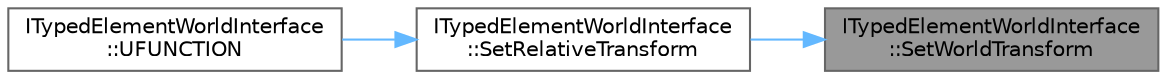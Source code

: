 digraph "ITypedElementWorldInterface::SetWorldTransform"
{
 // INTERACTIVE_SVG=YES
 // LATEX_PDF_SIZE
  bgcolor="transparent";
  edge [fontname=Helvetica,fontsize=10,labelfontname=Helvetica,labelfontsize=10];
  node [fontname=Helvetica,fontsize=10,shape=box,height=0.2,width=0.4];
  rankdir="RL";
  Node1 [id="Node000001",label="ITypedElementWorldInterface\l::SetWorldTransform",height=0.2,width=0.4,color="gray40", fillcolor="grey60", style="filled", fontcolor="black",tooltip="Attempt to set the transform of this element within its owner world."];
  Node1 -> Node2 [id="edge1_Node000001_Node000002",dir="back",color="steelblue1",style="solid",tooltip=" "];
  Node2 [id="Node000002",label="ITypedElementWorldInterface\l::SetRelativeTransform",height=0.2,width=0.4,color="grey40", fillcolor="white", style="filled",URL="$dd/dac/classITypedElementWorldInterface.html#ae08580c3d77374cbe52b12a4227ec24f",tooltip="Attempt to set the transform of this element relative to its parent."];
  Node2 -> Node3 [id="edge2_Node000002_Node000003",dir="back",color="steelblue1",style="solid",tooltip=" "];
  Node3 [id="Node000003",label="ITypedElementWorldInterface\l::UFUNCTION",height=0.2,width=0.4,color="grey40", fillcolor="white", style="filled",URL="$dd/dac/classITypedElementWorldInterface.html#a6436cbf2669664b524f7358c3e04cdce",tooltip="Attempt to set the transform of this element relative to its parent."];
}
